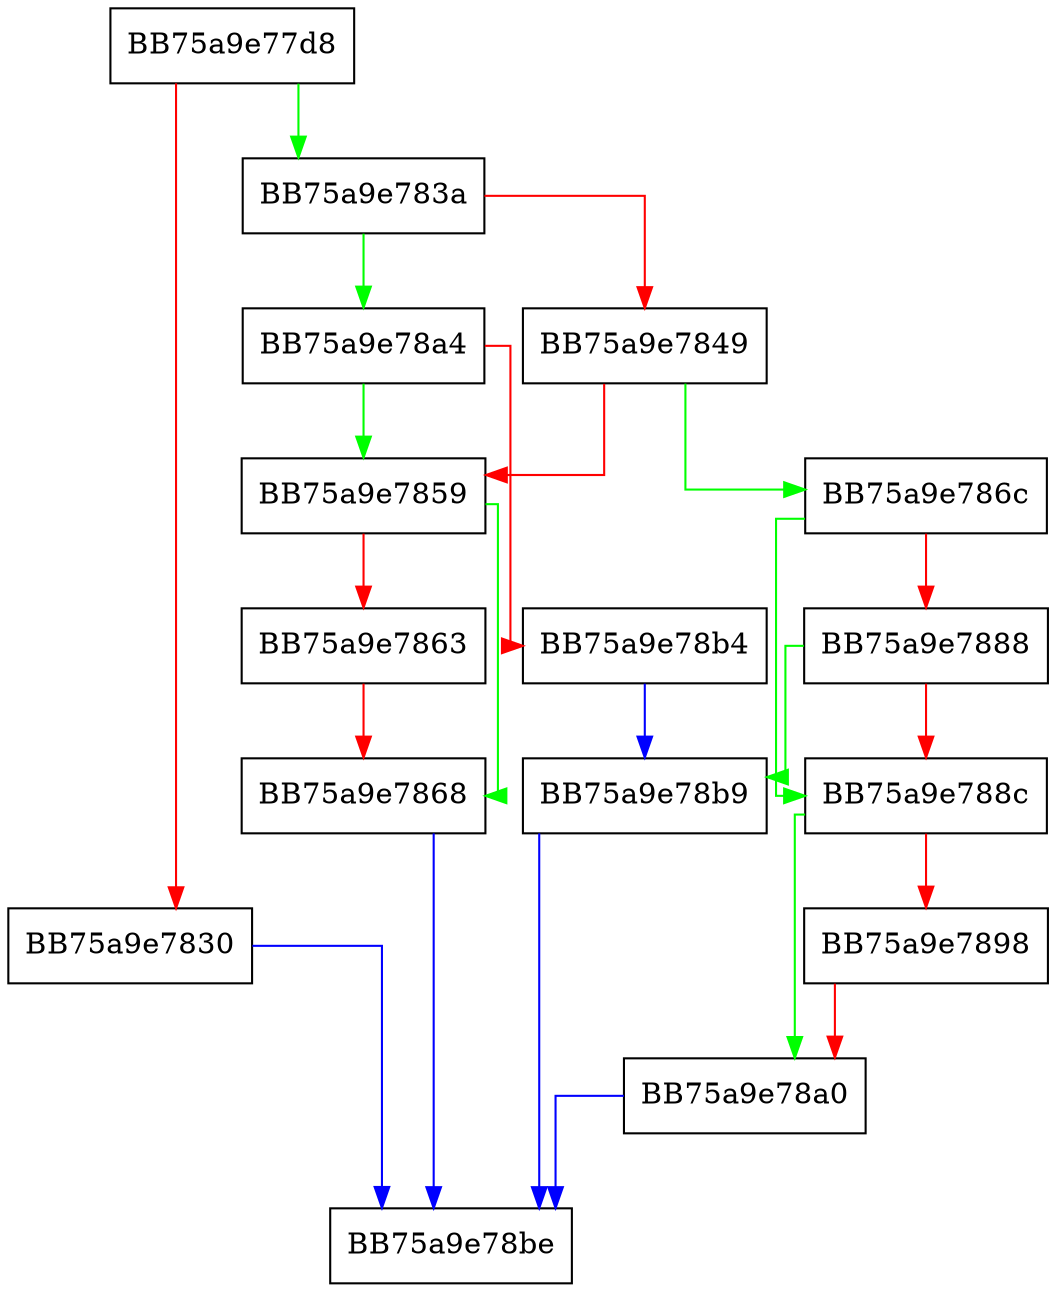 digraph UtilGetFullPathName {
  node [shape="box"];
  graph [splines=ortho];
  BB75a9e77d8 -> BB75a9e783a [color="green"];
  BB75a9e77d8 -> BB75a9e7830 [color="red"];
  BB75a9e7830 -> BB75a9e78be [color="blue"];
  BB75a9e783a -> BB75a9e78a4 [color="green"];
  BB75a9e783a -> BB75a9e7849 [color="red"];
  BB75a9e7849 -> BB75a9e786c [color="green"];
  BB75a9e7849 -> BB75a9e7859 [color="red"];
  BB75a9e7859 -> BB75a9e7868 [color="green"];
  BB75a9e7859 -> BB75a9e7863 [color="red"];
  BB75a9e7863 -> BB75a9e7868 [color="red"];
  BB75a9e7868 -> BB75a9e78be [color="blue"];
  BB75a9e786c -> BB75a9e788c [color="green"];
  BB75a9e786c -> BB75a9e7888 [color="red"];
  BB75a9e7888 -> BB75a9e78b9 [color="green"];
  BB75a9e7888 -> BB75a9e788c [color="red"];
  BB75a9e788c -> BB75a9e78a0 [color="green"];
  BB75a9e788c -> BB75a9e7898 [color="red"];
  BB75a9e7898 -> BB75a9e78a0 [color="red"];
  BB75a9e78a0 -> BB75a9e78be [color="blue"];
  BB75a9e78a4 -> BB75a9e7859 [color="green"];
  BB75a9e78a4 -> BB75a9e78b4 [color="red"];
  BB75a9e78b4 -> BB75a9e78b9 [color="blue"];
  BB75a9e78b9 -> BB75a9e78be [color="blue"];
}